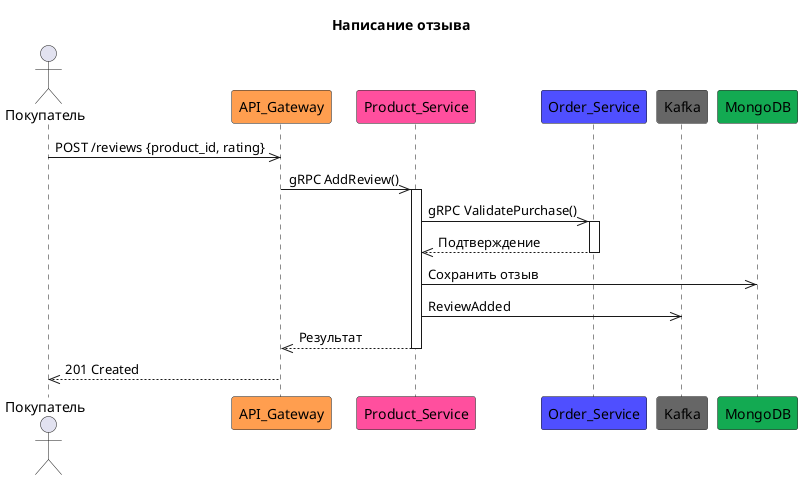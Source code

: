 @startuml Написание_отзыва
title Написание отзыва
    actor Покупатель
    participant API_Gateway #ff9e4f
    participant Product_Service #ff4f9e
    participant Order_Service #4f4fff
    participant Kafka #666666
    participant MongoDB #13aa52

    Покупатель ->> API_Gateway: POST /reviews {product_id, rating}
    API_Gateway ->> Product_Service++: gRPC AddReview()
    Product_Service ->> Order_Service++: gRPC ValidatePurchase()
    Product_Service <<-- Order_Service--: Подтверждение
    Product_Service ->> MongoDB: Сохранить отзыв
    Product_Service ->> Kafka: ReviewAdded
    API_Gateway <<-- Product_Service--: Результат
    API_Gateway -->> Покупатель: 201 Created
@enduml